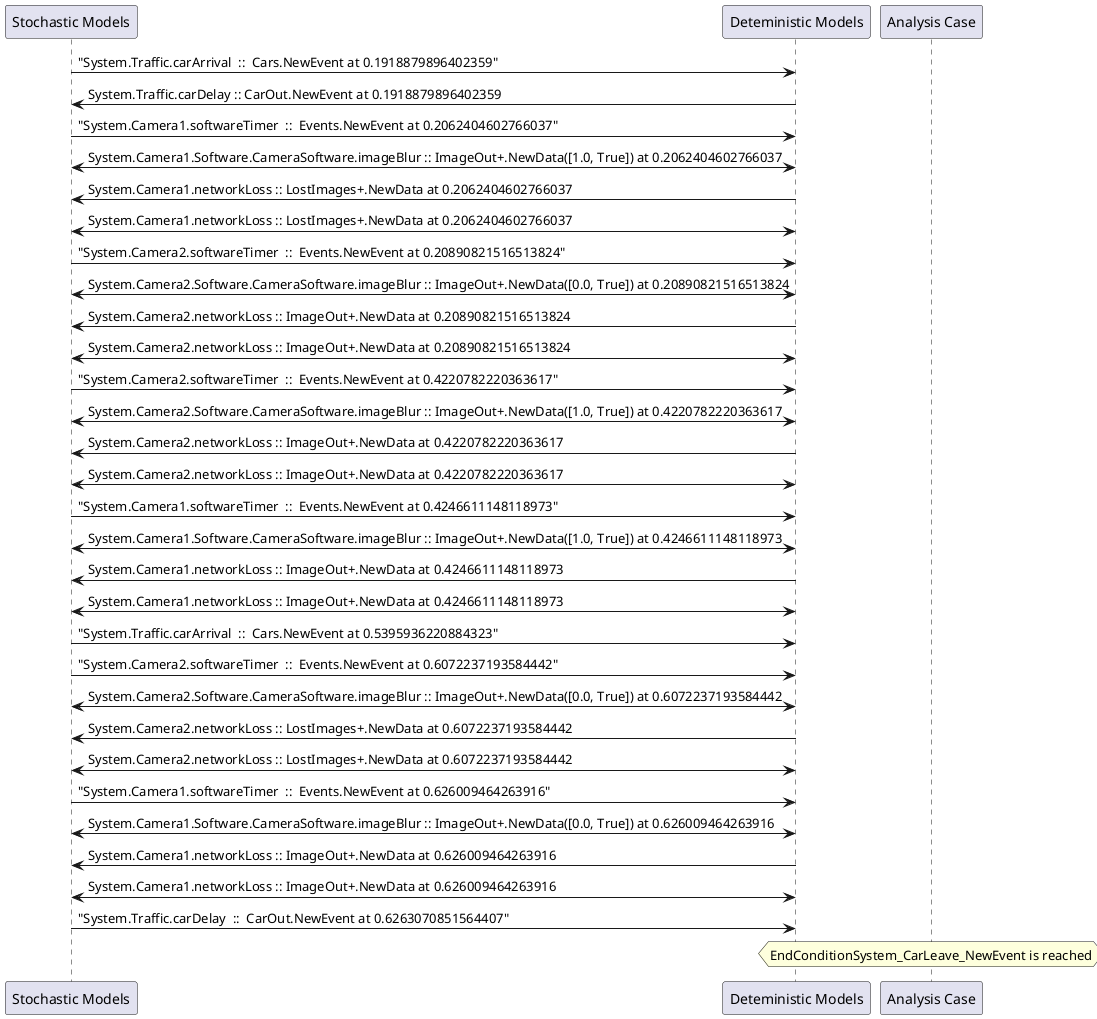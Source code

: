 
	@startuml
	participant "Stochastic Models" as stochmodel
	participant "Deteministic Models" as detmodel
	participant "Analysis Case" as analysis
	{38556_stop} stochmodel -> detmodel : "System.Traffic.carArrival  ::  Cars.NewEvent at 0.1918879896402359"
{38565_start} detmodel -> stochmodel : System.Traffic.carDelay :: CarOut.NewEvent at 0.1918879896402359
{38526_stop} stochmodel -> detmodel : "System.Camera1.softwareTimer  ::  Events.NewEvent at 0.2062404602766037"
detmodel <-> stochmodel : System.Camera1.Software.CameraSoftware.imageBlur :: ImageOut+.NewData([1.0, True]) at 0.2062404602766037
detmodel -> stochmodel : System.Camera1.networkLoss :: LostImages+.NewData at 0.2062404602766037
detmodel <-> stochmodel : System.Camera1.networkLoss :: LostImages+.NewData at 0.2062404602766037
{38541_stop} stochmodel -> detmodel : "System.Camera2.softwareTimer  ::  Events.NewEvent at 0.20890821516513824"
detmodel <-> stochmodel : System.Camera2.Software.CameraSoftware.imageBlur :: ImageOut+.NewData([0.0, True]) at 0.20890821516513824
detmodel -> stochmodel : System.Camera2.networkLoss :: ImageOut+.NewData at 0.20890821516513824
detmodel <-> stochmodel : System.Camera2.networkLoss :: ImageOut+.NewData at 0.20890821516513824
{38542_stop} stochmodel -> detmodel : "System.Camera2.softwareTimer  ::  Events.NewEvent at 0.4220782220363617"
detmodel <-> stochmodel : System.Camera2.Software.CameraSoftware.imageBlur :: ImageOut+.NewData([1.0, True]) at 0.4220782220363617
detmodel -> stochmodel : System.Camera2.networkLoss :: ImageOut+.NewData at 0.4220782220363617
detmodel <-> stochmodel : System.Camera2.networkLoss :: ImageOut+.NewData at 0.4220782220363617
{38527_stop} stochmodel -> detmodel : "System.Camera1.softwareTimer  ::  Events.NewEvent at 0.4246611148118973"
detmodel <-> stochmodel : System.Camera1.Software.CameraSoftware.imageBlur :: ImageOut+.NewData([1.0, True]) at 0.4246611148118973
detmodel -> stochmodel : System.Camera1.networkLoss :: ImageOut+.NewData at 0.4246611148118973
detmodel <-> stochmodel : System.Camera1.networkLoss :: ImageOut+.NewData at 0.4246611148118973
{38557_stop} stochmodel -> detmodel : "System.Traffic.carArrival  ::  Cars.NewEvent at 0.5395936220884323"
{38543_stop} stochmodel -> detmodel : "System.Camera2.softwareTimer  ::  Events.NewEvent at 0.6072237193584442"
detmodel <-> stochmodel : System.Camera2.Software.CameraSoftware.imageBlur :: ImageOut+.NewData([0.0, True]) at 0.6072237193584442
detmodel -> stochmodel : System.Camera2.networkLoss :: LostImages+.NewData at 0.6072237193584442
detmodel <-> stochmodel : System.Camera2.networkLoss :: LostImages+.NewData at 0.6072237193584442
{38528_stop} stochmodel -> detmodel : "System.Camera1.softwareTimer  ::  Events.NewEvent at 0.626009464263916"
detmodel <-> stochmodel : System.Camera1.Software.CameraSoftware.imageBlur :: ImageOut+.NewData([0.0, True]) at 0.626009464263916
detmodel -> stochmodel : System.Camera1.networkLoss :: ImageOut+.NewData at 0.626009464263916
detmodel <-> stochmodel : System.Camera1.networkLoss :: ImageOut+.NewData at 0.626009464263916
{38565_stop} stochmodel -> detmodel : "System.Traffic.carDelay  ::  CarOut.NewEvent at 0.6263070851564407"
{38565_start} <-> {38565_stop} : delay
hnote over analysis 
EndConditionSystem_CarLeave_NewEvent is reached
endnote
@enduml
